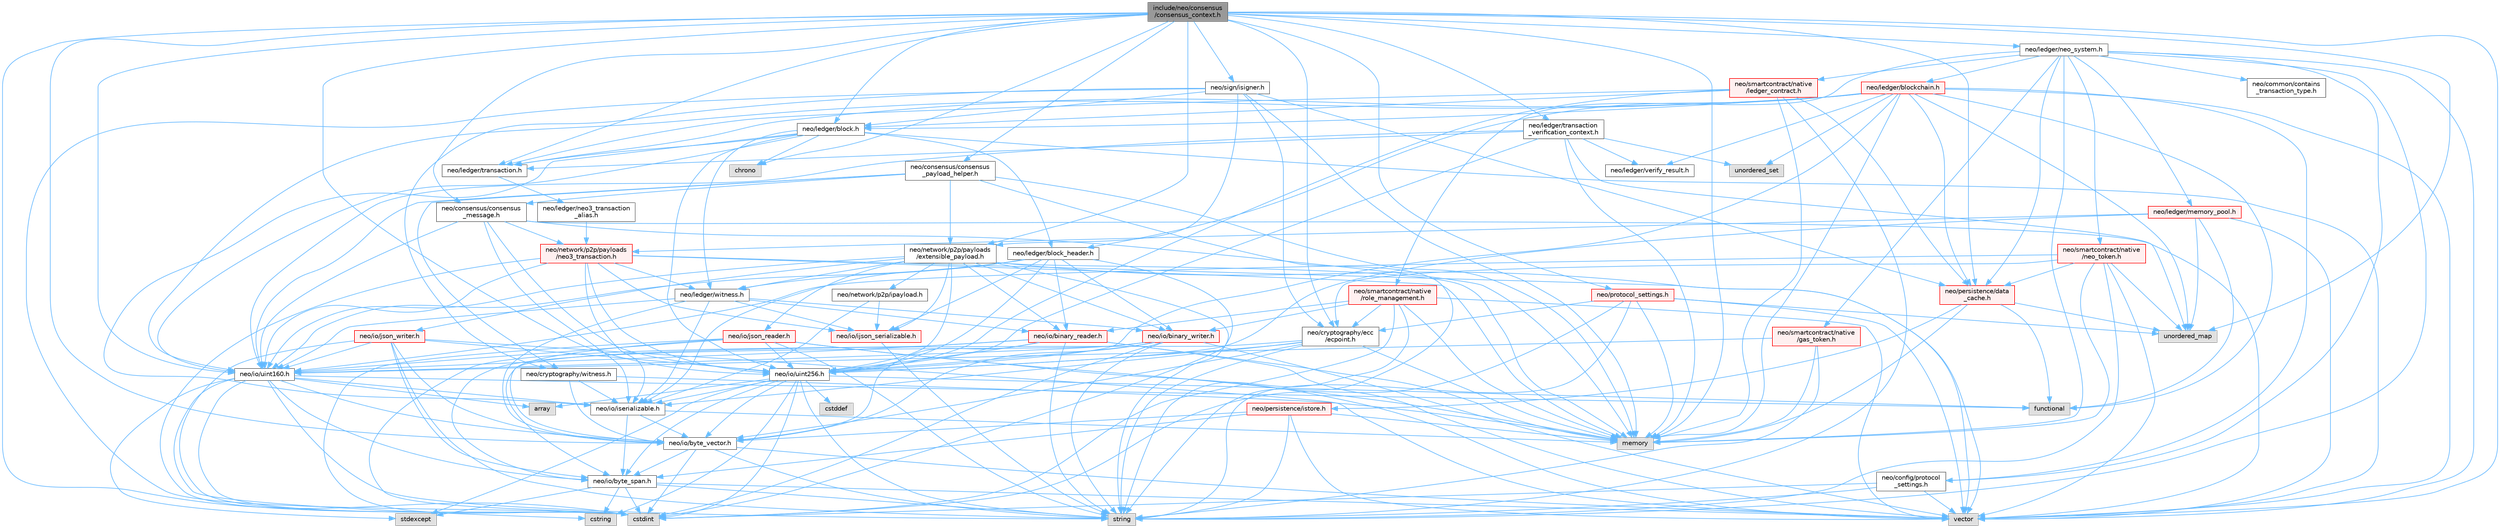 digraph "include/neo/consensus/consensus_context.h"
{
 // LATEX_PDF_SIZE
  bgcolor="transparent";
  edge [fontname=Helvetica,fontsize=10,labelfontname=Helvetica,labelfontsize=10];
  node [fontname=Helvetica,fontsize=10,shape=box,height=0.2,width=0.4];
  Node1 [id="Node000001",label="include/neo/consensus\l/consensus_context.h",height=0.2,width=0.4,color="gray40", fillcolor="grey60", style="filled", fontcolor="black",tooltip=" "];
  Node1 -> Node2 [id="edge1_Node000001_Node000002",color="steelblue1",style="solid",tooltip=" "];
  Node2 [id="Node000002",label="neo/consensus/consensus\l_message.h",height=0.2,width=0.4,color="grey40", fillcolor="white", style="filled",URL="$consensus__message_8h.html",tooltip=" "];
  Node2 -> Node3 [id="edge2_Node000002_Node000003",color="steelblue1",style="solid",tooltip=" "];
  Node3 [id="Node000003",label="neo/io/iserializable.h",height=0.2,width=0.4,color="grey40", fillcolor="white", style="filled",URL="$iserializable_8h.html",tooltip=" "];
  Node3 -> Node4 [id="edge3_Node000003_Node000004",color="steelblue1",style="solid",tooltip=" "];
  Node4 [id="Node000004",label="neo/io/byte_span.h",height=0.2,width=0.4,color="grey40", fillcolor="white", style="filled",URL="$io_2byte__span_8h.html",tooltip=" "];
  Node4 -> Node5 [id="edge4_Node000004_Node000005",color="steelblue1",style="solid",tooltip=" "];
  Node5 [id="Node000005",label="cstdint",height=0.2,width=0.4,color="grey60", fillcolor="#E0E0E0", style="filled",tooltip=" "];
  Node4 -> Node6 [id="edge5_Node000004_Node000006",color="steelblue1",style="solid",tooltip=" "];
  Node6 [id="Node000006",label="cstring",height=0.2,width=0.4,color="grey60", fillcolor="#E0E0E0", style="filled",tooltip=" "];
  Node4 -> Node7 [id="edge6_Node000004_Node000007",color="steelblue1",style="solid",tooltip=" "];
  Node7 [id="Node000007",label="stdexcept",height=0.2,width=0.4,color="grey60", fillcolor="#E0E0E0", style="filled",tooltip=" "];
  Node4 -> Node8 [id="edge7_Node000004_Node000008",color="steelblue1",style="solid",tooltip=" "];
  Node8 [id="Node000008",label="string",height=0.2,width=0.4,color="grey60", fillcolor="#E0E0E0", style="filled",tooltip=" "];
  Node4 -> Node9 [id="edge8_Node000004_Node000009",color="steelblue1",style="solid",tooltip=" "];
  Node9 [id="Node000009",label="vector",height=0.2,width=0.4,color="grey60", fillcolor="#E0E0E0", style="filled",tooltip=" "];
  Node3 -> Node10 [id="edge9_Node000003_Node000010",color="steelblue1",style="solid",tooltip=" "];
  Node10 [id="Node000010",label="neo/io/byte_vector.h",height=0.2,width=0.4,color="grey40", fillcolor="white", style="filled",URL="$io_2byte__vector_8h.html",tooltip=" "];
  Node10 -> Node4 [id="edge10_Node000010_Node000004",color="steelblue1",style="solid",tooltip=" "];
  Node10 -> Node5 [id="edge11_Node000010_Node000005",color="steelblue1",style="solid",tooltip=" "];
  Node10 -> Node8 [id="edge12_Node000010_Node000008",color="steelblue1",style="solid",tooltip=" "];
  Node10 -> Node9 [id="edge13_Node000010_Node000009",color="steelblue1",style="solid",tooltip=" "];
  Node3 -> Node11 [id="edge14_Node000003_Node000011",color="steelblue1",style="solid",tooltip=" "];
  Node11 [id="Node000011",label="memory",height=0.2,width=0.4,color="grey60", fillcolor="#E0E0E0", style="filled",tooltip=" "];
  Node2 -> Node12 [id="edge15_Node000002_Node000012",color="steelblue1",style="solid",tooltip=" "];
  Node12 [id="Node000012",label="neo/io/uint160.h",height=0.2,width=0.4,color="grey40", fillcolor="white", style="filled",URL="$uint160_8h.html",tooltip=" "];
  Node12 -> Node4 [id="edge16_Node000012_Node000004",color="steelblue1",style="solid",tooltip=" "];
  Node12 -> Node10 [id="edge17_Node000012_Node000010",color="steelblue1",style="solid",tooltip=" "];
  Node12 -> Node3 [id="edge18_Node000012_Node000003",color="steelblue1",style="solid",tooltip=" "];
  Node12 -> Node13 [id="edge19_Node000012_Node000013",color="steelblue1",style="solid",tooltip=" "];
  Node13 [id="Node000013",label="array",height=0.2,width=0.4,color="grey60", fillcolor="#E0E0E0", style="filled",tooltip=" "];
  Node12 -> Node5 [id="edge20_Node000012_Node000005",color="steelblue1",style="solid",tooltip=" "];
  Node12 -> Node6 [id="edge21_Node000012_Node000006",color="steelblue1",style="solid",tooltip=" "];
  Node12 -> Node14 [id="edge22_Node000012_Node000014",color="steelblue1",style="solid",tooltip=" "];
  Node14 [id="Node000014",label="functional",height=0.2,width=0.4,color="grey60", fillcolor="#E0E0E0", style="filled",tooltip=" "];
  Node12 -> Node7 [id="edge23_Node000012_Node000007",color="steelblue1",style="solid",tooltip=" "];
  Node12 -> Node8 [id="edge24_Node000012_Node000008",color="steelblue1",style="solid",tooltip=" "];
  Node2 -> Node15 [id="edge25_Node000002_Node000015",color="steelblue1",style="solid",tooltip=" "];
  Node15 [id="Node000015",label="neo/io/uint256.h",height=0.2,width=0.4,color="grey40", fillcolor="white", style="filled",URL="$uint256_8h.html",tooltip=" "];
  Node15 -> Node4 [id="edge26_Node000015_Node000004",color="steelblue1",style="solid",tooltip=" "];
  Node15 -> Node10 [id="edge27_Node000015_Node000010",color="steelblue1",style="solid",tooltip=" "];
  Node15 -> Node3 [id="edge28_Node000015_Node000003",color="steelblue1",style="solid",tooltip=" "];
  Node15 -> Node13 [id="edge29_Node000015_Node000013",color="steelblue1",style="solid",tooltip=" "];
  Node15 -> Node16 [id="edge30_Node000015_Node000016",color="steelblue1",style="solid",tooltip=" "];
  Node16 [id="Node000016",label="cstddef",height=0.2,width=0.4,color="grey60", fillcolor="#E0E0E0", style="filled",tooltip=" "];
  Node15 -> Node5 [id="edge31_Node000015_Node000005",color="steelblue1",style="solid",tooltip=" "];
  Node15 -> Node6 [id="edge32_Node000015_Node000006",color="steelblue1",style="solid",tooltip=" "];
  Node15 -> Node14 [id="edge33_Node000015_Node000014",color="steelblue1",style="solid",tooltip=" "];
  Node15 -> Node7 [id="edge34_Node000015_Node000007",color="steelblue1",style="solid",tooltip=" "];
  Node15 -> Node8 [id="edge35_Node000015_Node000008",color="steelblue1",style="solid",tooltip=" "];
  Node2 -> Node17 [id="edge36_Node000002_Node000017",color="steelblue1",style="solid",tooltip=" "];
  Node17 [id="Node000017",label="neo/network/p2p/payloads\l/neo3_transaction.h",height=0.2,width=0.4,color="red", fillcolor="#FFF0F0", style="filled",URL="$neo3__transaction_8h.html",tooltip=" "];
  Node17 -> Node21 [id="edge37_Node000017_Node000021",color="steelblue1",style="solid",tooltip=" "];
  Node21 [id="Node000021",label="neo/io/ijson_serializable.h",height=0.2,width=0.4,color="red", fillcolor="#FFF0F0", style="filled",URL="$ijson__serializable_8h.html",tooltip=" "];
  Node21 -> Node8 [id="edge38_Node000021_Node000008",color="steelblue1",style="solid",tooltip=" "];
  Node17 -> Node3 [id="edge39_Node000017_Node000003",color="steelblue1",style="solid",tooltip=" "];
  Node17 -> Node12 [id="edge40_Node000017_Node000012",color="steelblue1",style="solid",tooltip=" "];
  Node17 -> Node15 [id="edge41_Node000017_Node000015",color="steelblue1",style="solid",tooltip=" "];
  Node17 -> Node58 [id="edge42_Node000017_Node000058",color="steelblue1",style="solid",tooltip=" "];
  Node58 [id="Node000058",label="neo/ledger/witness.h",height=0.2,width=0.4,color="grey40", fillcolor="white", style="filled",URL="$ledger_2witness_8h.html",tooltip=" "];
  Node58 -> Node48 [id="edge43_Node000058_Node000048",color="steelblue1",style="solid",tooltip=" "];
  Node48 [id="Node000048",label="neo/io/binary_reader.h",height=0.2,width=0.4,color="red", fillcolor="#FFF0F0", style="filled",URL="$binary__reader_8h.html",tooltip=" "];
  Node48 -> Node10 [id="edge44_Node000048_Node000010",color="steelblue1",style="solid",tooltip=" "];
  Node48 -> Node12 [id="edge45_Node000048_Node000012",color="steelblue1",style="solid",tooltip=" "];
  Node48 -> Node15 [id="edge46_Node000048_Node000015",color="steelblue1",style="solid",tooltip=" "];
  Node48 -> Node5 [id="edge47_Node000048_Node000005",color="steelblue1",style="solid",tooltip=" "];
  Node48 -> Node11 [id="edge48_Node000048_Node000011",color="steelblue1",style="solid",tooltip=" "];
  Node48 -> Node8 [id="edge49_Node000048_Node000008",color="steelblue1",style="solid",tooltip=" "];
  Node48 -> Node9 [id="edge50_Node000048_Node000009",color="steelblue1",style="solid",tooltip=" "];
  Node58 -> Node51 [id="edge51_Node000058_Node000051",color="steelblue1",style="solid",tooltip=" "];
  Node51 [id="Node000051",label="neo/io/binary_writer.h",height=0.2,width=0.4,color="red", fillcolor="#FFF0F0", style="filled",URL="$binary__writer_8h.html",tooltip=" "];
  Node51 -> Node4 [id="edge52_Node000051_Node000004",color="steelblue1",style="solid",tooltip=" "];
  Node51 -> Node10 [id="edge53_Node000051_Node000010",color="steelblue1",style="solid",tooltip=" "];
  Node51 -> Node12 [id="edge54_Node000051_Node000012",color="steelblue1",style="solid",tooltip=" "];
  Node51 -> Node15 [id="edge55_Node000051_Node000015",color="steelblue1",style="solid",tooltip=" "];
  Node51 -> Node5 [id="edge56_Node000051_Node000005",color="steelblue1",style="solid",tooltip=" "];
  Node51 -> Node8 [id="edge57_Node000051_Node000008",color="steelblue1",style="solid",tooltip=" "];
  Node51 -> Node9 [id="edge58_Node000051_Node000009",color="steelblue1",style="solid",tooltip=" "];
  Node58 -> Node10 [id="edge59_Node000058_Node000010",color="steelblue1",style="solid",tooltip=" "];
  Node58 -> Node21 [id="edge60_Node000058_Node000021",color="steelblue1",style="solid",tooltip=" "];
  Node58 -> Node3 [id="edge61_Node000058_Node000003",color="steelblue1",style="solid",tooltip=" "];
  Node58 -> Node12 [id="edge62_Node000058_Node000012",color="steelblue1",style="solid",tooltip=" "];
  Node17 -> Node5 [id="edge63_Node000017_Node000005",color="steelblue1",style="solid",tooltip=" "];
  Node17 -> Node11 [id="edge64_Node000017_Node000011",color="steelblue1",style="solid",tooltip=" "];
  Node17 -> Node9 [id="edge65_Node000017_Node000009",color="steelblue1",style="solid",tooltip=" "];
  Node2 -> Node11 [id="edge66_Node000002_Node000011",color="steelblue1",style="solid",tooltip=" "];
  Node2 -> Node9 [id="edge67_Node000002_Node000009",color="steelblue1",style="solid",tooltip=" "];
  Node1 -> Node62 [id="edge68_Node000001_Node000062",color="steelblue1",style="solid",tooltip=" "];
  Node62 [id="Node000062",label="neo/consensus/consensus\l_payload_helper.h",height=0.2,width=0.4,color="grey40", fillcolor="white", style="filled",URL="$consensus__payload__helper_8h.html",tooltip=" "];
  Node62 -> Node2 [id="edge69_Node000062_Node000002",color="steelblue1",style="solid",tooltip=" "];
  Node62 -> Node63 [id="edge70_Node000062_Node000063",color="steelblue1",style="solid",tooltip=" "];
  Node63 [id="Node000063",label="neo/cryptography/witness.h",height=0.2,width=0.4,color="grey40", fillcolor="white", style="filled",URL="$cryptography_2witness_8h.html",tooltip=" "];
  Node63 -> Node10 [id="edge71_Node000063_Node000010",color="steelblue1",style="solid",tooltip=" "];
  Node63 -> Node3 [id="edge72_Node000063_Node000003",color="steelblue1",style="solid",tooltip=" "];
  Node63 -> Node11 [id="edge73_Node000063_Node000011",color="steelblue1",style="solid",tooltip=" "];
  Node62 -> Node12 [id="edge74_Node000062_Node000012",color="steelblue1",style="solid",tooltip=" "];
  Node62 -> Node64 [id="edge75_Node000062_Node000064",color="steelblue1",style="solid",tooltip=" "];
  Node64 [id="Node000064",label="neo/network/p2p/payloads\l/extensible_payload.h",height=0.2,width=0.4,color="grey40", fillcolor="white", style="filled",URL="$p2p_2payloads_2extensible__payload_8h.html",tooltip=" "];
  Node64 -> Node48 [id="edge76_Node000064_Node000048",color="steelblue1",style="solid",tooltip=" "];
  Node64 -> Node51 [id="edge77_Node000064_Node000051",color="steelblue1",style="solid",tooltip=" "];
  Node64 -> Node21 [id="edge78_Node000064_Node000021",color="steelblue1",style="solid",tooltip=" "];
  Node64 -> Node52 [id="edge79_Node000064_Node000052",color="steelblue1",style="solid",tooltip=" "];
  Node52 [id="Node000052",label="neo/io/json_reader.h",height=0.2,width=0.4,color="red", fillcolor="#FFF0F0", style="filled",URL="$json__reader_8h.html",tooltip=" "];
  Node52 -> Node10 [id="edge80_Node000052_Node000010",color="steelblue1",style="solid",tooltip=" "];
  Node52 -> Node12 [id="edge81_Node000052_Node000012",color="steelblue1",style="solid",tooltip=" "];
  Node52 -> Node15 [id="edge82_Node000052_Node000015",color="steelblue1",style="solid",tooltip=" "];
  Node52 -> Node5 [id="edge83_Node000052_Node000005",color="steelblue1",style="solid",tooltip=" "];
  Node52 -> Node11 [id="edge84_Node000052_Node000011",color="steelblue1",style="solid",tooltip=" "];
  Node52 -> Node8 [id="edge85_Node000052_Node000008",color="steelblue1",style="solid",tooltip=" "];
  Node52 -> Node9 [id="edge86_Node000052_Node000009",color="steelblue1",style="solid",tooltip=" "];
  Node64 -> Node54 [id="edge87_Node000064_Node000054",color="steelblue1",style="solid",tooltip=" "];
  Node54 [id="Node000054",label="neo/io/json_writer.h",height=0.2,width=0.4,color="red", fillcolor="#FFF0F0", style="filled",URL="$json__writer_8h.html",tooltip=" "];
  Node54 -> Node4 [id="edge88_Node000054_Node000004",color="steelblue1",style="solid",tooltip=" "];
  Node54 -> Node10 [id="edge89_Node000054_Node000010",color="steelblue1",style="solid",tooltip=" "];
  Node54 -> Node12 [id="edge90_Node000054_Node000012",color="steelblue1",style="solid",tooltip=" "];
  Node54 -> Node15 [id="edge91_Node000054_Node000015",color="steelblue1",style="solid",tooltip=" "];
  Node54 -> Node5 [id="edge92_Node000054_Node000005",color="steelblue1",style="solid",tooltip=" "];
  Node54 -> Node8 [id="edge93_Node000054_Node000008",color="steelblue1",style="solid",tooltip=" "];
  Node54 -> Node9 [id="edge94_Node000054_Node000009",color="steelblue1",style="solid",tooltip=" "];
  Node64 -> Node12 [id="edge95_Node000064_Node000012",color="steelblue1",style="solid",tooltip=" "];
  Node64 -> Node15 [id="edge96_Node000064_Node000015",color="steelblue1",style="solid",tooltip=" "];
  Node64 -> Node58 [id="edge97_Node000064_Node000058",color="steelblue1",style="solid",tooltip=" "];
  Node64 -> Node65 [id="edge98_Node000064_Node000065",color="steelblue1",style="solid",tooltip=" "];
  Node65 [id="Node000065",label="neo/network/p2p/ipayload.h",height=0.2,width=0.4,color="grey40", fillcolor="white", style="filled",URL="$p2p_2ipayload_8h.html",tooltip=" "];
  Node65 -> Node21 [id="edge99_Node000065_Node000021",color="steelblue1",style="solid",tooltip=" "];
  Node65 -> Node3 [id="edge100_Node000065_Node000003",color="steelblue1",style="solid",tooltip=" "];
  Node64 -> Node11 [id="edge101_Node000064_Node000011",color="steelblue1",style="solid",tooltip=" "];
  Node64 -> Node8 [id="edge102_Node000064_Node000008",color="steelblue1",style="solid",tooltip=" "];
  Node64 -> Node9 [id="edge103_Node000064_Node000009",color="steelblue1",style="solid",tooltip=" "];
  Node62 -> Node11 [id="edge104_Node000062_Node000011",color="steelblue1",style="solid",tooltip=" "];
  Node62 -> Node8 [id="edge105_Node000062_Node000008",color="steelblue1",style="solid",tooltip=" "];
  Node1 -> Node47 [id="edge106_Node000001_Node000047",color="steelblue1",style="solid",tooltip=" "];
  Node47 [id="Node000047",label="neo/cryptography/ecc\l/ecpoint.h",height=0.2,width=0.4,color="grey40", fillcolor="white", style="filled",URL="$ecpoint_8h.html",tooltip=" "];
  Node47 -> Node4 [id="edge107_Node000047_Node000004",color="steelblue1",style="solid",tooltip=" "];
  Node47 -> Node10 [id="edge108_Node000047_Node000010",color="steelblue1",style="solid",tooltip=" "];
  Node47 -> Node3 [id="edge109_Node000047_Node000003",color="steelblue1",style="solid",tooltip=" "];
  Node47 -> Node15 [id="edge110_Node000047_Node000015",color="steelblue1",style="solid",tooltip=" "];
  Node47 -> Node11 [id="edge111_Node000047_Node000011",color="steelblue1",style="solid",tooltip=" "];
  Node47 -> Node8 [id="edge112_Node000047_Node000008",color="steelblue1",style="solid",tooltip=" "];
  Node1 -> Node10 [id="edge113_Node000001_Node000010",color="steelblue1",style="solid",tooltip=" "];
  Node1 -> Node12 [id="edge114_Node000001_Node000012",color="steelblue1",style="solid",tooltip=" "];
  Node1 -> Node15 [id="edge115_Node000001_Node000015",color="steelblue1",style="solid",tooltip=" "];
  Node1 -> Node66 [id="edge116_Node000001_Node000066",color="steelblue1",style="solid",tooltip=" "];
  Node66 [id="Node000066",label="neo/ledger/block.h",height=0.2,width=0.4,color="grey40", fillcolor="white", style="filled",URL="$ledger_2block_8h.html",tooltip=" "];
  Node66 -> Node3 [id="edge117_Node000066_Node000003",color="steelblue1",style="solid",tooltip=" "];
  Node66 -> Node12 [id="edge118_Node000066_Node000012",color="steelblue1",style="solid",tooltip=" "];
  Node66 -> Node15 [id="edge119_Node000066_Node000015",color="steelblue1",style="solid",tooltip=" "];
  Node66 -> Node67 [id="edge120_Node000066_Node000067",color="steelblue1",style="solid",tooltip=" "];
  Node67 [id="Node000067",label="neo/ledger/block_header.h",height=0.2,width=0.4,color="grey40", fillcolor="white", style="filled",URL="$block__header_8h.html",tooltip=" "];
  Node67 -> Node48 [id="edge121_Node000067_Node000048",color="steelblue1",style="solid",tooltip=" "];
  Node67 -> Node51 [id="edge122_Node000067_Node000051",color="steelblue1",style="solid",tooltip=" "];
  Node67 -> Node21 [id="edge123_Node000067_Node000021",color="steelblue1",style="solid",tooltip=" "];
  Node67 -> Node3 [id="edge124_Node000067_Node000003",color="steelblue1",style="solid",tooltip=" "];
  Node67 -> Node12 [id="edge125_Node000067_Node000012",color="steelblue1",style="solid",tooltip=" "];
  Node67 -> Node15 [id="edge126_Node000067_Node000015",color="steelblue1",style="solid",tooltip=" "];
  Node67 -> Node58 [id="edge127_Node000067_Node000058",color="steelblue1",style="solid",tooltip=" "];
  Node67 -> Node5 [id="edge128_Node000067_Node000005",color="steelblue1",style="solid",tooltip=" "];
  Node66 -> Node68 [id="edge129_Node000066_Node000068",color="steelblue1",style="solid",tooltip=" "];
  Node68 [id="Node000068",label="neo/ledger/transaction.h",height=0.2,width=0.4,color="grey40", fillcolor="white", style="filled",URL="$ledger_2transaction_8h.html",tooltip=" "];
  Node68 -> Node69 [id="edge130_Node000068_Node000069",color="steelblue1",style="solid",tooltip=" "];
  Node69 [id="Node000069",label="neo/ledger/neo3_transaction\l_alias.h",height=0.2,width=0.4,color="grey40", fillcolor="white", style="filled",URL="$neo3__transaction__alias_8h.html",tooltip=" "];
  Node69 -> Node17 [id="edge131_Node000069_Node000017",color="steelblue1",style="solid",tooltip=" "];
  Node66 -> Node58 [id="edge132_Node000066_Node000058",color="steelblue1",style="solid",tooltip=" "];
  Node66 -> Node70 [id="edge133_Node000066_Node000070",color="steelblue1",style="solid",tooltip=" "];
  Node70 [id="Node000070",label="chrono",height=0.2,width=0.4,color="grey60", fillcolor="#E0E0E0", style="filled",tooltip=" "];
  Node66 -> Node9 [id="edge134_Node000066_Node000009",color="steelblue1",style="solid",tooltip=" "];
  Node1 -> Node71 [id="edge135_Node000001_Node000071",color="steelblue1",style="solid",tooltip=" "];
  Node71 [id="Node000071",label="neo/ledger/neo_system.h",height=0.2,width=0.4,color="grey40", fillcolor="white", style="filled",URL="$ledger_2neo__system_8h.html",tooltip=" "];
  Node71 -> Node72 [id="edge136_Node000071_Node000072",color="steelblue1",style="solid",tooltip=" "];
  Node72 [id="Node000072",label="neo/config/protocol\l_settings.h",height=0.2,width=0.4,color="grey40", fillcolor="white", style="filled",URL="$config_2protocol__settings_8h.html",tooltip=" "];
  Node72 -> Node5 [id="edge137_Node000072_Node000005",color="steelblue1",style="solid",tooltip=" "];
  Node72 -> Node8 [id="edge138_Node000072_Node000008",color="steelblue1",style="solid",tooltip=" "];
  Node72 -> Node9 [id="edge139_Node000072_Node000009",color="steelblue1",style="solid",tooltip=" "];
  Node71 -> Node73 [id="edge140_Node000071_Node000073",color="steelblue1",style="solid",tooltip=" "];
  Node73 [id="Node000073",label="neo/ledger/blockchain.h",height=0.2,width=0.4,color="red", fillcolor="#FFF0F0", style="filled",URL="$blockchain_8h.html",tooltip=" "];
  Node73 -> Node66 [id="edge141_Node000073_Node000066",color="steelblue1",style="solid",tooltip=" "];
  Node73 -> Node67 [id="edge142_Node000073_Node000067",color="steelblue1",style="solid",tooltip=" "];
  Node73 -> Node68 [id="edge143_Node000073_Node000068",color="steelblue1",style="solid",tooltip=" "];
  Node73 -> Node72 [id="edge144_Node000073_Node000072",color="steelblue1",style="solid",tooltip=" "];
  Node73 -> Node12 [id="edge145_Node000073_Node000012",color="steelblue1",style="solid",tooltip=" "];
  Node73 -> Node15 [id="edge146_Node000073_Node000015",color="steelblue1",style="solid",tooltip=" "];
  Node73 -> Node93 [id="edge147_Node000073_Node000093",color="steelblue1",style="solid",tooltip=" "];
  Node93 [id="Node000093",label="neo/ledger/verify_result.h",height=0.2,width=0.4,color="grey40", fillcolor="white", style="filled",URL="$verify__result_8h.html",tooltip=" "];
  Node73 -> Node77 [id="edge148_Node000073_Node000077",color="steelblue1",style="solid",tooltip=" "];
  Node77 [id="Node000077",label="neo/persistence/data\l_cache.h",height=0.2,width=0.4,color="red", fillcolor="#FFF0F0", style="filled",URL="$data__cache_8h.html",tooltip=" "];
  Node77 -> Node78 [id="edge149_Node000077_Node000078",color="steelblue1",style="solid",tooltip=" "];
  Node78 [id="Node000078",label="neo/persistence/istore.h",height=0.2,width=0.4,color="red", fillcolor="#FFF0F0", style="filled",URL="$istore_8h.html",tooltip=" "];
  Node78 -> Node4 [id="edge150_Node000078_Node000004",color="steelblue1",style="solid",tooltip=" "];
  Node78 -> Node10 [id="edge151_Node000078_Node000010",color="steelblue1",style="solid",tooltip=" "];
  Node78 -> Node11 [id="edge152_Node000078_Node000011",color="steelblue1",style="solid",tooltip=" "];
  Node78 -> Node8 [id="edge153_Node000078_Node000008",color="steelblue1",style="solid",tooltip=" "];
  Node78 -> Node9 [id="edge154_Node000078_Node000009",color="steelblue1",style="solid",tooltip=" "];
  Node77 -> Node14 [id="edge155_Node000077_Node000014",color="steelblue1",style="solid",tooltip=" "];
  Node77 -> Node11 [id="edge156_Node000077_Node000011",color="steelblue1",style="solid",tooltip=" "];
  Node77 -> Node31 [id="edge157_Node000077_Node000031",color="steelblue1",style="solid",tooltip=" "];
  Node31 [id="Node000031",label="unordered_map",height=0.2,width=0.4,color="grey60", fillcolor="#E0E0E0", style="filled",tooltip=" "];
  Node73 -> Node14 [id="edge158_Node000073_Node000014",color="steelblue1",style="solid",tooltip=" "];
  Node73 -> Node11 [id="edge159_Node000073_Node000011",color="steelblue1",style="solid",tooltip=" "];
  Node73 -> Node31 [id="edge160_Node000073_Node000031",color="steelblue1",style="solid",tooltip=" "];
  Node73 -> Node112 [id="edge161_Node000073_Node000112",color="steelblue1",style="solid",tooltip=" "];
  Node112 [id="Node000112",label="unordered_set",height=0.2,width=0.4,color="grey60", fillcolor="#E0E0E0", style="filled",tooltip=" "];
  Node73 -> Node9 [id="edge162_Node000073_Node000009",color="steelblue1",style="solid",tooltip=" "];
  Node71 -> Node120 [id="edge163_Node000071_Node000120",color="steelblue1",style="solid",tooltip=" "];
  Node120 [id="Node000120",label="neo/ledger/memory_pool.h",height=0.2,width=0.4,color="red", fillcolor="#FFF0F0", style="filled",URL="$ledger_2memory__pool_8h.html",tooltip=" "];
  Node120 -> Node15 [id="edge164_Node000120_Node000015",color="steelblue1",style="solid",tooltip=" "];
  Node120 -> Node17 [id="edge165_Node000120_Node000017",color="steelblue1",style="solid",tooltip=" "];
  Node120 -> Node14 [id="edge166_Node000120_Node000014",color="steelblue1",style="solid",tooltip=" "];
  Node120 -> Node31 [id="edge167_Node000120_Node000031",color="steelblue1",style="solid",tooltip=" "];
  Node120 -> Node9 [id="edge168_Node000120_Node000009",color="steelblue1",style="solid",tooltip=" "];
  Node71 -> Node77 [id="edge169_Node000071_Node000077",color="steelblue1",style="solid",tooltip=" "];
  Node71 -> Node123 [id="edge170_Node000071_Node000123",color="steelblue1",style="solid",tooltip=" "];
  Node123 [id="Node000123",label="neo/common/contains\l_transaction_type.h",height=0.2,width=0.4,color="grey40", fillcolor="white", style="filled",URL="$contains__transaction__type_8h.html",tooltip=" "];
  Node71 -> Node124 [id="edge171_Node000071_Node000124",color="steelblue1",style="solid",tooltip=" "];
  Node124 [id="Node000124",label="neo/smartcontract/native\l/gas_token.h",height=0.2,width=0.4,color="red", fillcolor="#FFF0F0", style="filled",URL="$gas__token_8h.html",tooltip=" "];
  Node124 -> Node12 [id="edge172_Node000124_Node000012",color="steelblue1",style="solid",tooltip=" "];
  Node124 -> Node11 [id="edge173_Node000124_Node000011",color="steelblue1",style="solid",tooltip=" "];
  Node124 -> Node8 [id="edge174_Node000124_Node000008",color="steelblue1",style="solid",tooltip=" "];
  Node71 -> Node127 [id="edge175_Node000071_Node000127",color="steelblue1",style="solid",tooltip=" "];
  Node127 [id="Node000127",label="neo/smartcontract/native\l/ledger_contract.h",height=0.2,width=0.4,color="red", fillcolor="#FFF0F0", style="filled",URL="$ledger__contract_8h.html",tooltip=" "];
  Node127 -> Node15 [id="edge176_Node000127_Node000015",color="steelblue1",style="solid",tooltip=" "];
  Node127 -> Node66 [id="edge177_Node000127_Node000066",color="steelblue1",style="solid",tooltip=" "];
  Node127 -> Node68 [id="edge178_Node000127_Node000068",color="steelblue1",style="solid",tooltip=" "];
  Node127 -> Node77 [id="edge179_Node000127_Node000077",color="steelblue1",style="solid",tooltip=" "];
  Node127 -> Node11 [id="edge180_Node000127_Node000011",color="steelblue1",style="solid",tooltip=" "];
  Node127 -> Node8 [id="edge181_Node000127_Node000008",color="steelblue1",style="solid",tooltip=" "];
  Node71 -> Node129 [id="edge182_Node000071_Node000129",color="steelblue1",style="solid",tooltip=" "];
  Node129 [id="Node000129",label="neo/smartcontract/native\l/neo_token.h",height=0.2,width=0.4,color="red", fillcolor="#FFF0F0", style="filled",URL="$neo__token_8h.html",tooltip=" "];
  Node129 -> Node47 [id="edge183_Node000129_Node000047",color="steelblue1",style="solid",tooltip=" "];
  Node129 -> Node12 [id="edge184_Node000129_Node000012",color="steelblue1",style="solid",tooltip=" "];
  Node129 -> Node77 [id="edge185_Node000129_Node000077",color="steelblue1",style="solid",tooltip=" "];
  Node129 -> Node11 [id="edge186_Node000129_Node000011",color="steelblue1",style="solid",tooltip=" "];
  Node129 -> Node8 [id="edge187_Node000129_Node000008",color="steelblue1",style="solid",tooltip=" "];
  Node129 -> Node31 [id="edge188_Node000129_Node000031",color="steelblue1",style="solid",tooltip=" "];
  Node129 -> Node9 [id="edge189_Node000129_Node000009",color="steelblue1",style="solid",tooltip=" "];
  Node71 -> Node130 [id="edge190_Node000071_Node000130",color="steelblue1",style="solid",tooltip=" "];
  Node130 [id="Node000130",label="neo/smartcontract/native\l/role_management.h",height=0.2,width=0.4,color="red", fillcolor="#FFF0F0", style="filled",URL="$role__management_8h.html",tooltip=" "];
  Node130 -> Node47 [id="edge191_Node000130_Node000047",color="steelblue1",style="solid",tooltip=" "];
  Node130 -> Node48 [id="edge192_Node000130_Node000048",color="steelblue1",style="solid",tooltip=" "];
  Node130 -> Node51 [id="edge193_Node000130_Node000051",color="steelblue1",style="solid",tooltip=" "];
  Node130 -> Node5 [id="edge194_Node000130_Node000005",color="steelblue1",style="solid",tooltip=" "];
  Node130 -> Node11 [id="edge195_Node000130_Node000011",color="steelblue1",style="solid",tooltip=" "];
  Node130 -> Node8 [id="edge196_Node000130_Node000008",color="steelblue1",style="solid",tooltip=" "];
  Node130 -> Node9 [id="edge197_Node000130_Node000009",color="steelblue1",style="solid",tooltip=" "];
  Node71 -> Node11 [id="edge198_Node000071_Node000011",color="steelblue1",style="solid",tooltip=" "];
  Node71 -> Node8 [id="edge199_Node000071_Node000008",color="steelblue1",style="solid",tooltip=" "];
  Node71 -> Node9 [id="edge200_Node000071_Node000009",color="steelblue1",style="solid",tooltip=" "];
  Node1 -> Node68 [id="edge201_Node000001_Node000068",color="steelblue1",style="solid",tooltip=" "];
  Node1 -> Node131 [id="edge202_Node000001_Node000131",color="steelblue1",style="solid",tooltip=" "];
  Node131 [id="Node000131",label="neo/ledger/transaction\l_verification_context.h",height=0.2,width=0.4,color="grey40", fillcolor="white", style="filled",URL="$transaction__verification__context_8h.html",tooltip=" "];
  Node131 -> Node12 [id="edge203_Node000131_Node000012",color="steelblue1",style="solid",tooltip=" "];
  Node131 -> Node15 [id="edge204_Node000131_Node000015",color="steelblue1",style="solid",tooltip=" "];
  Node131 -> Node68 [id="edge205_Node000131_Node000068",color="steelblue1",style="solid",tooltip=" "];
  Node131 -> Node93 [id="edge206_Node000131_Node000093",color="steelblue1",style="solid",tooltip=" "];
  Node131 -> Node11 [id="edge207_Node000131_Node000011",color="steelblue1",style="solid",tooltip=" "];
  Node131 -> Node31 [id="edge208_Node000131_Node000031",color="steelblue1",style="solid",tooltip=" "];
  Node131 -> Node112 [id="edge209_Node000131_Node000112",color="steelblue1",style="solid",tooltip=" "];
  Node1 -> Node64 [id="edge210_Node000001_Node000064",color="steelblue1",style="solid",tooltip=" "];
  Node1 -> Node77 [id="edge211_Node000001_Node000077",color="steelblue1",style="solid",tooltip=" "];
  Node1 -> Node95 [id="edge212_Node000001_Node000095",color="steelblue1",style="solid",tooltip=" "];
  Node95 [id="Node000095",label="neo/protocol_settings.h",height=0.2,width=0.4,color="red", fillcolor="#FFF0F0", style="filled",URL="$protocol__settings_8h.html",tooltip=" "];
  Node95 -> Node47 [id="edge213_Node000095_Node000047",color="steelblue1",style="solid",tooltip=" "];
  Node95 -> Node5 [id="edge214_Node000095_Node000005",color="steelblue1",style="solid",tooltip=" "];
  Node95 -> Node11 [id="edge215_Node000095_Node000011",color="steelblue1",style="solid",tooltip=" "];
  Node95 -> Node8 [id="edge216_Node000095_Node000008",color="steelblue1",style="solid",tooltip=" "];
  Node95 -> Node31 [id="edge217_Node000095_Node000031",color="steelblue1",style="solid",tooltip=" "];
  Node95 -> Node9 [id="edge218_Node000095_Node000009",color="steelblue1",style="solid",tooltip=" "];
  Node1 -> Node132 [id="edge219_Node000001_Node000132",color="steelblue1",style="solid",tooltip=" "];
  Node132 [id="Node000132",label="neo/sign/isigner.h",height=0.2,width=0.4,color="grey40", fillcolor="white", style="filled",URL="$isigner_8h.html",tooltip=" "];
  Node132 -> Node47 [id="edge220_Node000132_Node000047",color="steelblue1",style="solid",tooltip=" "];
  Node132 -> Node63 [id="edge221_Node000132_Node000063",color="steelblue1",style="solid",tooltip=" "];
  Node132 -> Node66 [id="edge222_Node000132_Node000066",color="steelblue1",style="solid",tooltip=" "];
  Node132 -> Node64 [id="edge223_Node000132_Node000064",color="steelblue1",style="solid",tooltip=" "];
  Node132 -> Node77 [id="edge224_Node000132_Node000077",color="steelblue1",style="solid",tooltip=" "];
  Node132 -> Node5 [id="edge225_Node000132_Node000005",color="steelblue1",style="solid",tooltip=" "];
  Node132 -> Node11 [id="edge226_Node000132_Node000011",color="steelblue1",style="solid",tooltip=" "];
  Node1 -> Node70 [id="edge227_Node000001_Node000070",color="steelblue1",style="solid",tooltip=" "];
  Node1 -> Node5 [id="edge228_Node000001_Node000005",color="steelblue1",style="solid",tooltip=" "];
  Node1 -> Node11 [id="edge229_Node000001_Node000011",color="steelblue1",style="solid",tooltip=" "];
  Node1 -> Node31 [id="edge230_Node000001_Node000031",color="steelblue1",style="solid",tooltip=" "];
  Node1 -> Node9 [id="edge231_Node000001_Node000009",color="steelblue1",style="solid",tooltip=" "];
}
